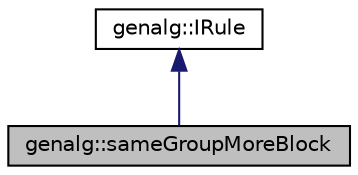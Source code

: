 digraph "genalg::sameGroupMoreBlock"
{
 // LATEX_PDF_SIZE
  edge [fontname="Helvetica",fontsize="10",labelfontname="Helvetica",labelfontsize="10"];
  node [fontname="Helvetica",fontsize="10",shape=record];
  Node1 [label="genalg::sameGroupMoreBlock",height=0.2,width=0.4,color="black", fillcolor="grey75", style="filled", fontcolor="black",tooltip="One group rule."];
  Node2 -> Node1 [dir="back",color="midnightblue",fontsize="10",style="solid",fontname="Helvetica"];
  Node2 [label="genalg::IRule",height=0.2,width=0.4,color="black", fillcolor="white", style="filled",URL="$classgenalg_1_1IRule.html",tooltip="Rule interface."];
}
